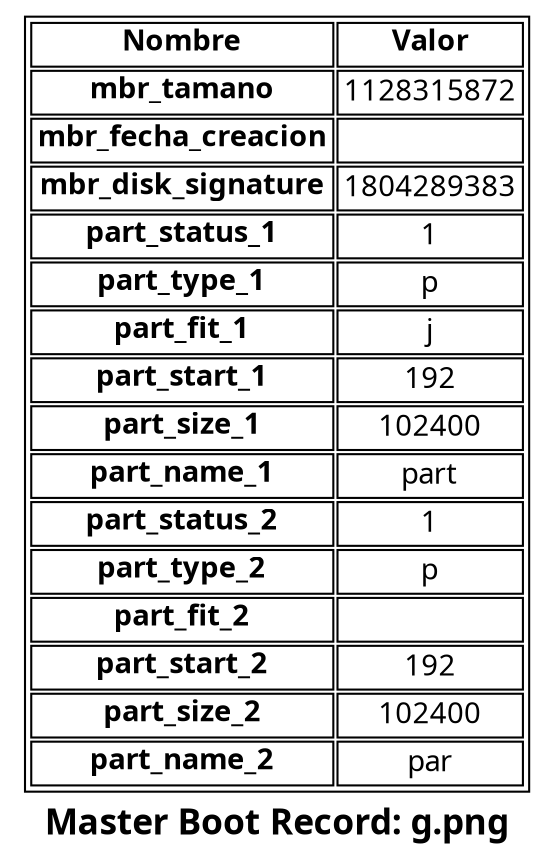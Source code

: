 digraph mbr {
label=<<B>Master Boot Record: g.png</B>>;
fontsize=17;
node [shape=plaintext fontname = "Ubuntu"];
node [shape=plaintext fontname = "Ubuntu"];
graph [fontname = "Ubuntu"];
MBR [label=<<table><tr><td><b>Nombre</b></td><td><b>Valor</b></td></tr> 
<tr><td><b>mbr_tamano</b></td><td>1128315872</td></tr>
<tr><td><b>mbr_fecha_creacion</b></td><td></td></tr>
<tr><td><b>mbr_disk_signature</b></td><td>1804289383</td></tr>
<tr><td><b>part_status_1</b></td><td>1</td></tr>
<tr><td><b>part_type_1</b></td><td>p</td></tr>
<tr><td><b>part_fit_1</b></td><td>j</td></tr>
<tr><td><b>part_start_1</b></td><td>192</td></tr>
<tr><td><b>part_size_1</b></td><td>102400</td></tr>
<tr><td><b>part_name_1</b></td><td>part</td></tr>
<tr><td><b>part_status_2</b></td><td>1</td></tr>
<tr><td><b>part_type_2</b></td><td>p</td></tr>
<tr><td><b>part_fit_2</b></td><td></td></tr>
<tr><td><b>part_start_2</b></td><td>192</td></tr>
<tr><td><b>part_size_2</b></td><td>102400</td></tr>
<tr><td><b>part_name_2</b></td><td>par</td></tr>
</table>>];}
